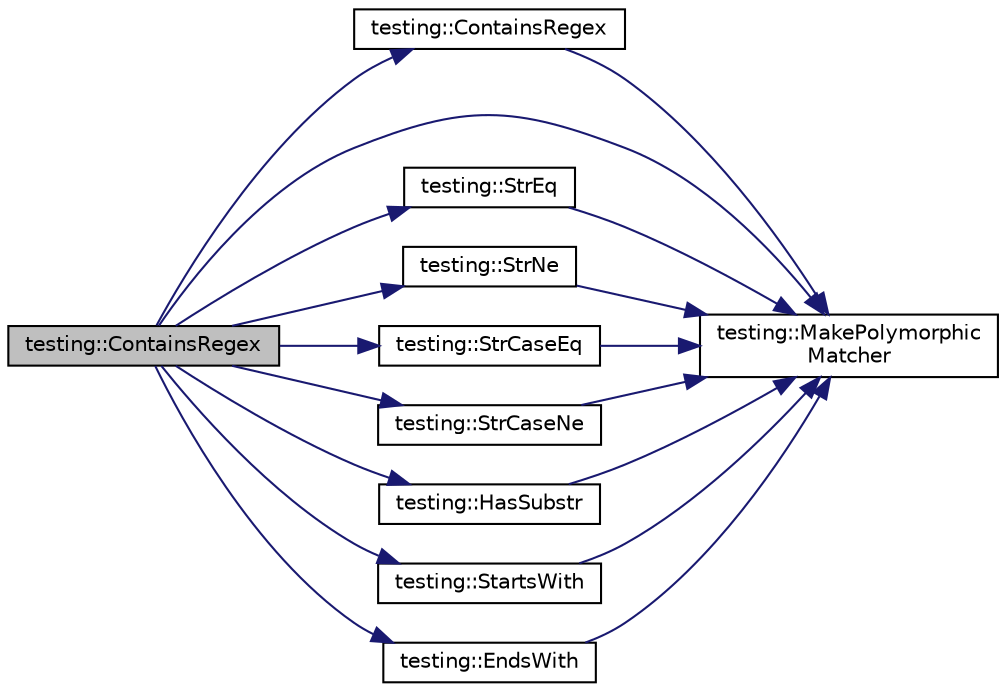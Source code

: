digraph "testing::ContainsRegex"
{
  edge [fontname="Helvetica",fontsize="10",labelfontname="Helvetica",labelfontsize="10"];
  node [fontname="Helvetica",fontsize="10",shape=record];
  rankdir="LR";
  Node432 [label="testing::ContainsRegex",height=0.2,width=0.4,color="black", fillcolor="grey75", style="filled", fontcolor="black"];
  Node432 -> Node433 [color="midnightblue",fontsize="10",style="solid",fontname="Helvetica"];
  Node433 [label="testing::ContainsRegex",height=0.2,width=0.4,color="black", fillcolor="white", style="filled",URL="$d0/d75/namespacetesting.html#a899838630a71376aa071dfd7c500f2ca"];
  Node433 -> Node434 [color="midnightblue",fontsize="10",style="solid",fontname="Helvetica"];
  Node434 [label="testing::MakePolymorphic\lMatcher",height=0.2,width=0.4,color="black", fillcolor="white", style="filled",URL="$d0/d75/namespacetesting.html#a667ca94f190ec2e17ee2fbfdb7d3da04"];
  Node432 -> Node435 [color="midnightblue",fontsize="10",style="solid",fontname="Helvetica"];
  Node435 [label="testing::StrEq",height=0.2,width=0.4,color="black", fillcolor="white", style="filled",URL="$d0/d75/namespacetesting.html#a48866c91c213258ea24279bbd2008e3f"];
  Node435 -> Node434 [color="midnightblue",fontsize="10",style="solid",fontname="Helvetica"];
  Node432 -> Node434 [color="midnightblue",fontsize="10",style="solid",fontname="Helvetica"];
  Node432 -> Node436 [color="midnightblue",fontsize="10",style="solid",fontname="Helvetica"];
  Node436 [label="testing::StrNe",height=0.2,width=0.4,color="black", fillcolor="white", style="filled",URL="$d0/d75/namespacetesting.html#a94e5d55df5b8eb7f0f2f2c33453b34a9"];
  Node436 -> Node434 [color="midnightblue",fontsize="10",style="solid",fontname="Helvetica"];
  Node432 -> Node437 [color="midnightblue",fontsize="10",style="solid",fontname="Helvetica"];
  Node437 [label="testing::StrCaseEq",height=0.2,width=0.4,color="black", fillcolor="white", style="filled",URL="$d0/d75/namespacetesting.html#aea72f0de862d8f21103ca77a6e756129"];
  Node437 -> Node434 [color="midnightblue",fontsize="10",style="solid",fontname="Helvetica"];
  Node432 -> Node438 [color="midnightblue",fontsize="10",style="solid",fontname="Helvetica"];
  Node438 [label="testing::StrCaseNe",height=0.2,width=0.4,color="black", fillcolor="white", style="filled",URL="$d0/d75/namespacetesting.html#a2de22f5dcfb4ab8d1420fe1733b6b2b0"];
  Node438 -> Node434 [color="midnightblue",fontsize="10",style="solid",fontname="Helvetica"];
  Node432 -> Node439 [color="midnightblue",fontsize="10",style="solid",fontname="Helvetica"];
  Node439 [label="testing::HasSubstr",height=0.2,width=0.4,color="black", fillcolor="white", style="filled",URL="$d0/d75/namespacetesting.html#a89643f279c0a36c2cf941abb5620756e"];
  Node439 -> Node434 [color="midnightblue",fontsize="10",style="solid",fontname="Helvetica"];
  Node432 -> Node440 [color="midnightblue",fontsize="10",style="solid",fontname="Helvetica"];
  Node440 [label="testing::StartsWith",height=0.2,width=0.4,color="black", fillcolor="white", style="filled",URL="$d0/d75/namespacetesting.html#a810d81f5492f18034596d61cf12b8758"];
  Node440 -> Node434 [color="midnightblue",fontsize="10",style="solid",fontname="Helvetica"];
  Node432 -> Node441 [color="midnightblue",fontsize="10",style="solid",fontname="Helvetica"];
  Node441 [label="testing::EndsWith",height=0.2,width=0.4,color="black", fillcolor="white", style="filled",URL="$d0/d75/namespacetesting.html#a58520638912f363594ed173a4c7e134c"];
  Node441 -> Node434 [color="midnightblue",fontsize="10",style="solid",fontname="Helvetica"];
}
